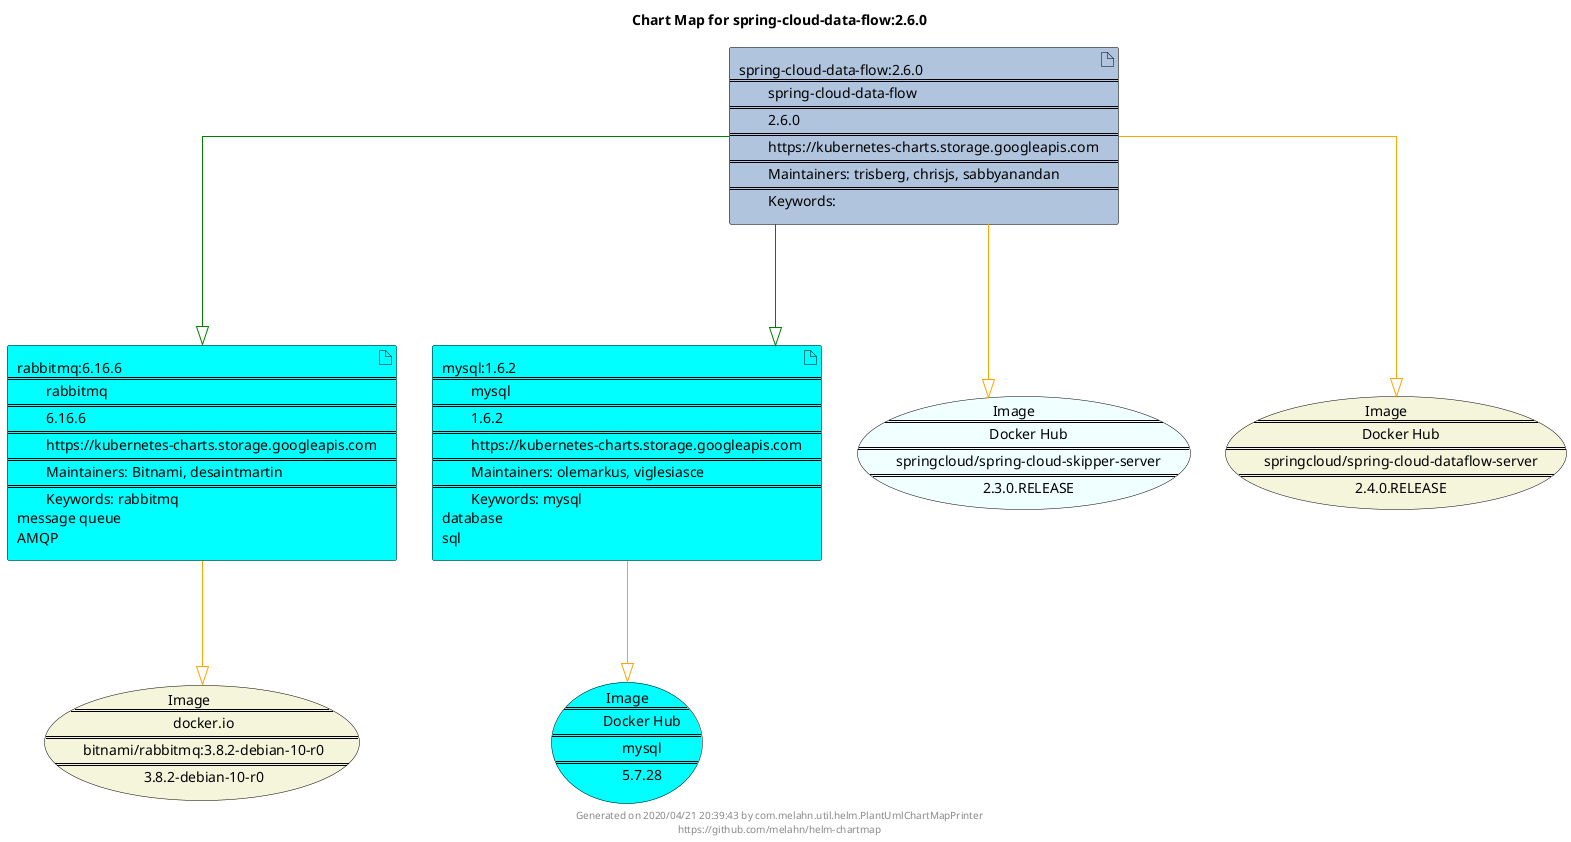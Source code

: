 @startuml
skinparam linetype ortho
skinparam backgroundColor white
skinparam usecaseBorderColor black
skinparam usecaseArrowColor LightSlateGray
skinparam artifactBorderColor black
skinparam artifactArrowColor LightSlateGray

title Chart Map for spring-cloud-data-flow:2.6.0

'There are 3 referenced Helm Charts
artifact "rabbitmq:6.16.6\n====\n\trabbitmq\n====\n\t6.16.6\n====\n\thttps://kubernetes-charts.storage.googleapis.com\n====\n\tMaintainers: Bitnami, desaintmartin\n====\n\tKeywords: rabbitmq\nmessage queue\nAMQP" as rabbitmq_6_16_6 #Aqua
artifact "spring-cloud-data-flow:2.6.0\n====\n\tspring-cloud-data-flow\n====\n\t2.6.0\n====\n\thttps://kubernetes-charts.storage.googleapis.com\n====\n\tMaintainers: trisberg, chrisjs, sabbyanandan\n====\n\tKeywords: " as spring_cloud_data_flow_2_6_0 #LightSteelBlue
artifact "mysql:1.6.2\n====\n\tmysql\n====\n\t1.6.2\n====\n\thttps://kubernetes-charts.storage.googleapis.com\n====\n\tMaintainers: olemarkus, viglesiasce\n====\n\tKeywords: mysql\ndatabase\nsql" as mysql_1_6_2 #Aqua

'There are 4 referenced Docker Images
usecase "Image\n====\n\tDocker Hub\n====\n\tspringcloud/spring-cloud-skipper-server\n====\n\t2.3.0.RELEASE" as springcloud_spring_cloud_skipper_server_2_3_0_RELEASE #Azure
usecase "Image\n====\n\tDocker Hub\n====\n\tspringcloud/spring-cloud-dataflow-server\n====\n\t2.4.0.RELEASE" as springcloud_spring_cloud_dataflow_server_2_4_0_RELEASE #Beige
usecase "Image\n====\n\tDocker Hub\n====\n\tmysql\n====\n\t5.7.28" as mysql_5_7_28 #Aqua
usecase "Image\n====\n\tdocker.io\n====\n\tbitnami/rabbitmq:3.8.2-debian-10-r0\n====\n\t3.8.2-debian-10-r0" as docker_io_bitnami_rabbitmq_3_8_2_debian_10_r0 #Beige

'Chart Dependencies
spring_cloud_data_flow_2_6_0--[#green]-|>mysql_1_6_2
spring_cloud_data_flow_2_6_0--[#green]-|>rabbitmq_6_16_6
rabbitmq_6_16_6--[#orange]-|>docker_io_bitnami_rabbitmq_3_8_2_debian_10_r0
spring_cloud_data_flow_2_6_0--[#orange]-|>springcloud_spring_cloud_skipper_server_2_3_0_RELEASE
spring_cloud_data_flow_2_6_0--[#orange]-|>springcloud_spring_cloud_dataflow_server_2_4_0_RELEASE
mysql_1_6_2--[#orange]-|>mysql_5_7_28

center footer Generated on 2020/04/21 20:39:43 by com.melahn.util.helm.PlantUmlChartMapPrinter\nhttps://github.com/melahn/helm-chartmap
@enduml
